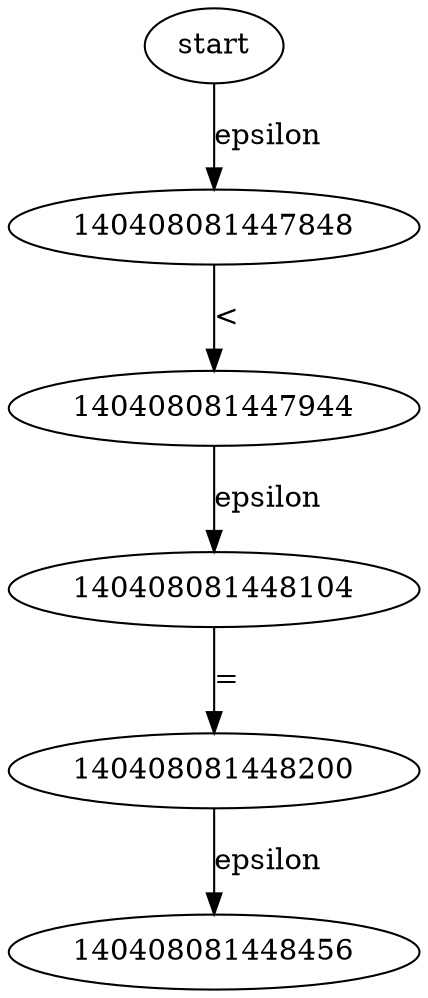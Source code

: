 //	File[/Users/lee/Main/Proj/On_BJTU/Compiler_Projects/LiaLEX/fa.cpp] Line[172]	2022-09-29 19:30
digraph NFA{ 
140408081448360 [label = start] 
140408081447848 -> 140408081447944 [label = "<" ] 
140408081447944 -> 140408081448104 [label = "epsilon" ] 
140408081448104 -> 140408081448200 [label = "=" ] 
140408081448200 -> 140408081448456 [label = "epsilon" ] 
140408081448360 -> 140408081447848 [label = "epsilon" ] 
} 
